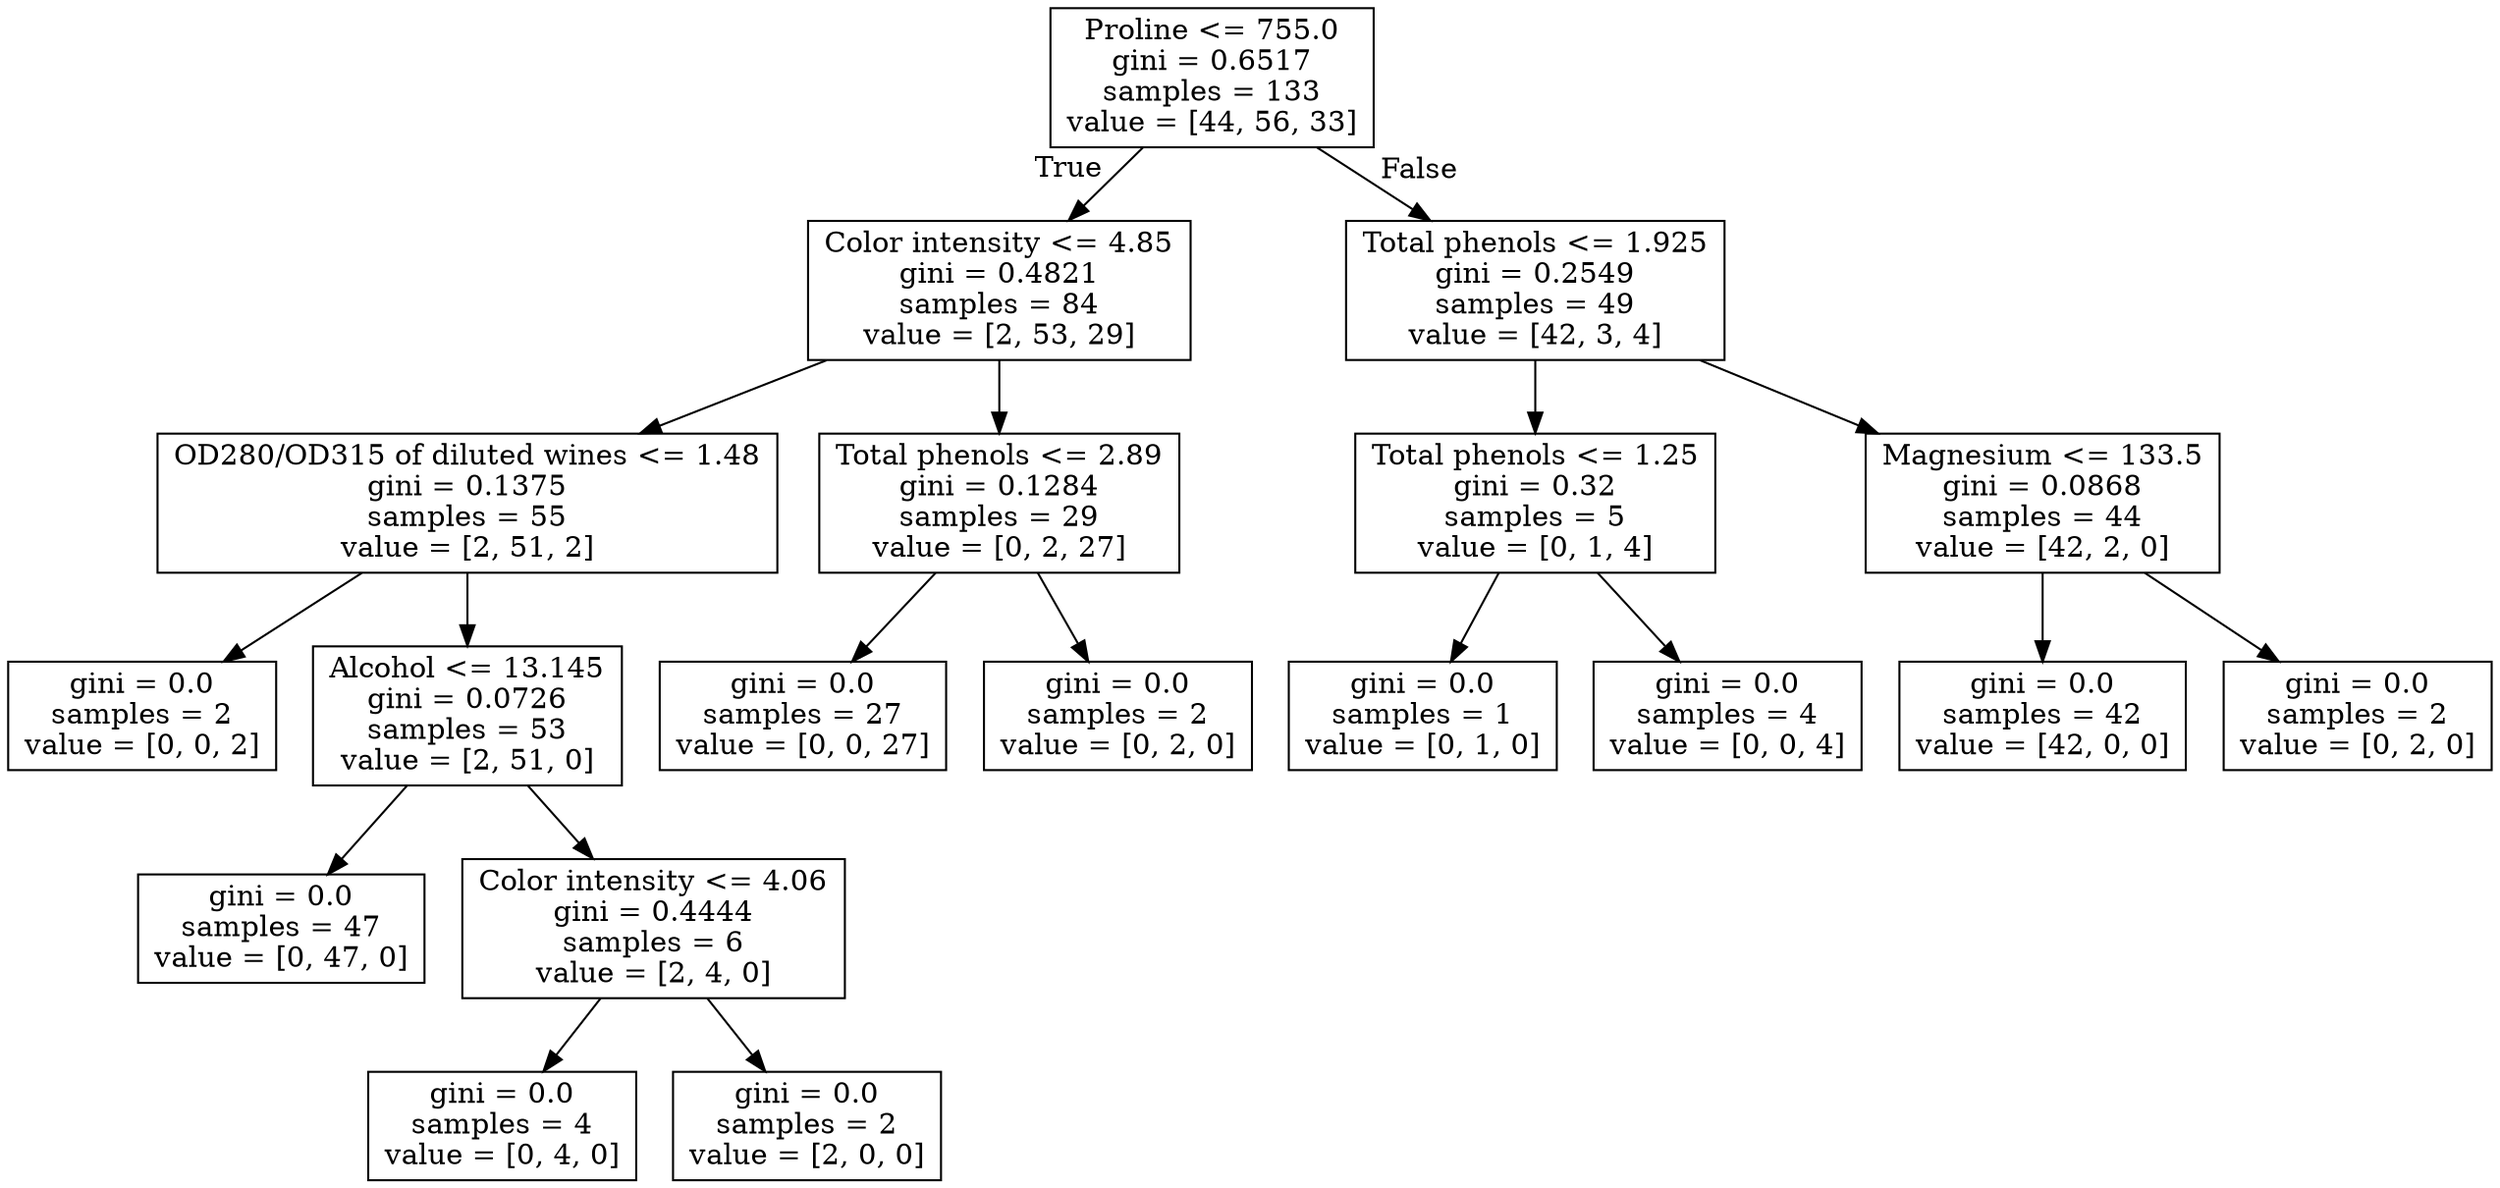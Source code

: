 digraph Tree {
node [shape=box] ;
0 [label="Proline <= 755.0\ngini = 0.6517\nsamples = 133\nvalue = [44, 56, 33]"] ;
1 [label="Color intensity <= 4.85\ngini = 0.4821\nsamples = 84\nvalue = [2, 53, 29]"] ;
0 -> 1 [labeldistance=2.5, labelangle=45, headlabel="True"] ;
2 [label="OD280/OD315 of diluted wines <= 1.48\ngini = 0.1375\nsamples = 55\nvalue = [2, 51, 2]"] ;
1 -> 2 ;
3 [label="gini = 0.0\nsamples = 2\nvalue = [0, 0, 2]"] ;
2 -> 3 ;
4 [label="Alcohol <= 13.145\ngini = 0.0726\nsamples = 53\nvalue = [2, 51, 0]"] ;
2 -> 4 ;
5 [label="gini = 0.0\nsamples = 47\nvalue = [0, 47, 0]"] ;
4 -> 5 ;
6 [label="Color intensity <= 4.06\ngini = 0.4444\nsamples = 6\nvalue = [2, 4, 0]"] ;
4 -> 6 ;
7 [label="gini = 0.0\nsamples = 4\nvalue = [0, 4, 0]"] ;
6 -> 7 ;
8 [label="gini = 0.0\nsamples = 2\nvalue = [2, 0, 0]"] ;
6 -> 8 ;
9 [label="Total phenols <= 2.89\ngini = 0.1284\nsamples = 29\nvalue = [0, 2, 27]"] ;
1 -> 9 ;
10 [label="gini = 0.0\nsamples = 27\nvalue = [0, 0, 27]"] ;
9 -> 10 ;
11 [label="gini = 0.0\nsamples = 2\nvalue = [0, 2, 0]"] ;
9 -> 11 ;
12 [label="Total phenols <= 1.925\ngini = 0.2549\nsamples = 49\nvalue = [42, 3, 4]"] ;
0 -> 12 [labeldistance=2.5, labelangle=-45, headlabel="False"] ;
13 [label="Total phenols <= 1.25\ngini = 0.32\nsamples = 5\nvalue = [0, 1, 4]"] ;
12 -> 13 ;
14 [label="gini = 0.0\nsamples = 1\nvalue = [0, 1, 0]"] ;
13 -> 14 ;
15 [label="gini = 0.0\nsamples = 4\nvalue = [0, 0, 4]"] ;
13 -> 15 ;
16 [label="Magnesium <= 133.5\ngini = 0.0868\nsamples = 44\nvalue = [42, 2, 0]"] ;
12 -> 16 ;
17 [label="gini = 0.0\nsamples = 42\nvalue = [42, 0, 0]"] ;
16 -> 17 ;
18 [label="gini = 0.0\nsamples = 2\nvalue = [0, 2, 0]"] ;
16 -> 18 ;
}